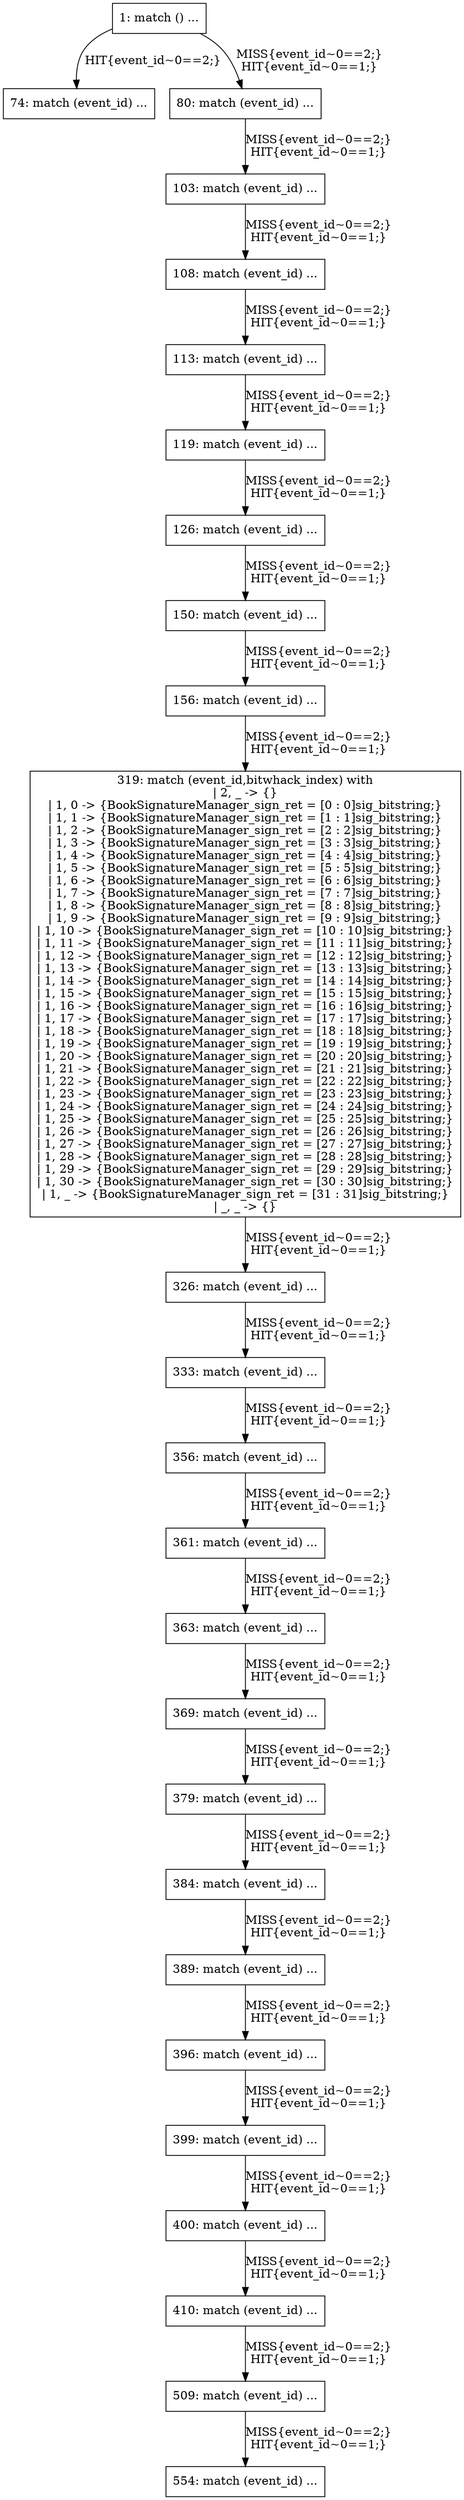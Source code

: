 digraph G {
  "1: match () ...
" [shape=box, ];
  "74: match (event_id) ...
" [shape=box, ];
  "80: match (event_id) ...
" [shape=box, ];
  "103: match (event_id) ...
" [shape=box, ];
  "108: match (event_id) ...
" [shape=box, ];
  "113: match (event_id) ...
" [shape=box, ];
  "119: match (event_id) ...
" [shape=box, ];
  "126: match (event_id) ...
" [shape=box, ];
  "150: match (event_id) ...
" [shape=box, ];
  "156: match (event_id) ...
" [shape=box, ];
  "319: match (event_id,bitwhack_index) with
| 2, _ -> {}
| 1, 0 -> {BookSignatureManager_sign_ret = [0 : 0]sig_bitstring;}
| 1, 1 -> {BookSignatureManager_sign_ret = [1 : 1]sig_bitstring;}
| 1, 2 -> {BookSignatureManager_sign_ret = [2 : 2]sig_bitstring;}
| 1, 3 -> {BookSignatureManager_sign_ret = [3 : 3]sig_bitstring;}
| 1, 4 -> {BookSignatureManager_sign_ret = [4 : 4]sig_bitstring;}
| 1, 5 -> {BookSignatureManager_sign_ret = [5 : 5]sig_bitstring;}
| 1, 6 -> {BookSignatureManager_sign_ret = [6 : 6]sig_bitstring;}
| 1, 7 -> {BookSignatureManager_sign_ret = [7 : 7]sig_bitstring;}
| 1, 8 -> {BookSignatureManager_sign_ret = [8 : 8]sig_bitstring;}
| 1, 9 -> {BookSignatureManager_sign_ret = [9 : 9]sig_bitstring;}
| 1, 10 -> {BookSignatureManager_sign_ret = [10 : 10]sig_bitstring;}
| 1, 11 -> {BookSignatureManager_sign_ret = [11 : 11]sig_bitstring;}
| 1, 12 -> {BookSignatureManager_sign_ret = [12 : 12]sig_bitstring;}
| 1, 13 -> {BookSignatureManager_sign_ret = [13 : 13]sig_bitstring;}
| 1, 14 -> {BookSignatureManager_sign_ret = [14 : 14]sig_bitstring;}
| 1, 15 -> {BookSignatureManager_sign_ret = [15 : 15]sig_bitstring;}
| 1, 16 -> {BookSignatureManager_sign_ret = [16 : 16]sig_bitstring;}
| 1, 17 -> {BookSignatureManager_sign_ret = [17 : 17]sig_bitstring;}
| 1, 18 -> {BookSignatureManager_sign_ret = [18 : 18]sig_bitstring;}
| 1, 19 -> {BookSignatureManager_sign_ret = [19 : 19]sig_bitstring;}
| 1, 20 -> {BookSignatureManager_sign_ret = [20 : 20]sig_bitstring;}
| 1, 21 -> {BookSignatureManager_sign_ret = [21 : 21]sig_bitstring;}
| 1, 22 -> {BookSignatureManager_sign_ret = [22 : 22]sig_bitstring;}
| 1, 23 -> {BookSignatureManager_sign_ret = [23 : 23]sig_bitstring;}
| 1, 24 -> {BookSignatureManager_sign_ret = [24 : 24]sig_bitstring;}
| 1, 25 -> {BookSignatureManager_sign_ret = [25 : 25]sig_bitstring;}
| 1, 26 -> {BookSignatureManager_sign_ret = [26 : 26]sig_bitstring;}
| 1, 27 -> {BookSignatureManager_sign_ret = [27 : 27]sig_bitstring;}
| 1, 28 -> {BookSignatureManager_sign_ret = [28 : 28]sig_bitstring;}
| 1, 29 -> {BookSignatureManager_sign_ret = [29 : 29]sig_bitstring;}
| 1, 30 -> {BookSignatureManager_sign_ret = [30 : 30]sig_bitstring;}
| 1, _ -> {BookSignatureManager_sign_ret = [31 : 31]sig_bitstring;}
| _, _ -> {}" [
  shape=box, ];
  "326: match (event_id) ...
" [shape=box, ];
  "333: match (event_id) ...
" [shape=box, ];
  "356: match (event_id) ...
" [shape=box, ];
  "361: match (event_id) ...
" [shape=box, ];
  "363: match (event_id) ...
" [shape=box, ];
  "369: match (event_id) ...
" [shape=box, ];
  "379: match (event_id) ...
" [shape=box, ];
  "384: match (event_id) ...
" [shape=box, ];
  "389: match (event_id) ...
" [shape=box, ];
  "396: match (event_id) ...
" [shape=box, ];
  "399: match (event_id) ...
" [shape=box, ];
  "400: match (event_id) ...
" [shape=box, ];
  "410: match (event_id) ...
" [shape=box, ];
  "509: match (event_id) ...
" [shape=box, ];
  "554: match (event_id) ...
" [shape=box, ];
  
  
  "1: match () ...
" -> "74: match (event_id) ...
" [label="HIT{event_id~0==2;}",
                                                     ];
  "1: match () ...
" -> "80: match (event_id) ...
" [label="MISS{event_id~0==2;}
HIT{event_id~0==1;}",
                                                     ];
  "80: match (event_id) ...
" -> "103: match (event_id) ...
" [label="MISS{event_id~0==2;}
HIT{event_id~0==1;}",
                                                               ];
  "103: match (event_id) ...
" -> "108: match (event_id) ...
" [label="MISS{event_id~0==2;}
HIT{event_id~0==1;}",
                                                                ];
  "108: match (event_id) ...
" -> "113: match (event_id) ...
" [label="MISS{event_id~0==2;}
HIT{event_id~0==1;}",
                                                                ];
  "113: match (event_id) ...
" -> "119: match (event_id) ...
" [label="MISS{event_id~0==2;}
HIT{event_id~0==1;}",
                                                                ];
  "119: match (event_id) ...
" -> "126: match (event_id) ...
" [label="MISS{event_id~0==2;}
HIT{event_id~0==1;}",
                                                                ];
  "126: match (event_id) ...
" -> "150: match (event_id) ...
" [label="MISS{event_id~0==2;}
HIT{event_id~0==1;}",
                                                                ];
  "150: match (event_id) ...
" -> "156: match (event_id) ...
" [label="MISS{event_id~0==2;}
HIT{event_id~0==1;}",
                                                                ];
  "156: match (event_id) ...
" -> "319: match (event_id,bitwhack_index) with
| 2, _ -> {}
| 1, 0 -> {BookSignatureManager_sign_ret = [0 : 0]sig_bitstring;}
| 1, 1 -> {BookSignatureManager_sign_ret = [1 : 1]sig_bitstring;}
| 1, 2 -> {BookSignatureManager_sign_ret = [2 : 2]sig_bitstring;}
| 1, 3 -> {BookSignatureManager_sign_ret = [3 : 3]sig_bitstring;}
| 1, 4 -> {BookSignatureManager_sign_ret = [4 : 4]sig_bitstring;}
| 1, 5 -> {BookSignatureManager_sign_ret = [5 : 5]sig_bitstring;}
| 1, 6 -> {BookSignatureManager_sign_ret = [6 : 6]sig_bitstring;}
| 1, 7 -> {BookSignatureManager_sign_ret = [7 : 7]sig_bitstring;}
| 1, 8 -> {BookSignatureManager_sign_ret = [8 : 8]sig_bitstring;}
| 1, 9 -> {BookSignatureManager_sign_ret = [9 : 9]sig_bitstring;}
| 1, 10 -> {BookSignatureManager_sign_ret = [10 : 10]sig_bitstring;}
| 1, 11 -> {BookSignatureManager_sign_ret = [11 : 11]sig_bitstring;}
| 1, 12 -> {BookSignatureManager_sign_ret = [12 : 12]sig_bitstring;}
| 1, 13 -> {BookSignatureManager_sign_ret = [13 : 13]sig_bitstring;}
| 1, 14 -> {BookSignatureManager_sign_ret = [14 : 14]sig_bitstring;}
| 1, 15 -> {BookSignatureManager_sign_ret = [15 : 15]sig_bitstring;}
| 1, 16 -> {BookSignatureManager_sign_ret = [16 : 16]sig_bitstring;}
| 1, 17 -> {BookSignatureManager_sign_ret = [17 : 17]sig_bitstring;}
| 1, 18 -> {BookSignatureManager_sign_ret = [18 : 18]sig_bitstring;}
| 1, 19 -> {BookSignatureManager_sign_ret = [19 : 19]sig_bitstring;}
| 1, 20 -> {BookSignatureManager_sign_ret = [20 : 20]sig_bitstring;}
| 1, 21 -> {BookSignatureManager_sign_ret = [21 : 21]sig_bitstring;}
| 1, 22 -> {BookSignatureManager_sign_ret = [22 : 22]sig_bitstring;}
| 1, 23 -> {BookSignatureManager_sign_ret = [23 : 23]sig_bitstring;}
| 1, 24 -> {BookSignatureManager_sign_ret = [24 : 24]sig_bitstring;}
| 1, 25 -> {BookSignatureManager_sign_ret = [25 : 25]sig_bitstring;}
| 1, 26 -> {BookSignatureManager_sign_ret = [26 : 26]sig_bitstring;}
| 1, 27 -> {BookSignatureManager_sign_ret = [27 : 27]sig_bitstring;}
| 1, 28 -> {BookSignatureManager_sign_ret = [28 : 28]sig_bitstring;}
| 1, 29 -> {BookSignatureManager_sign_ret = [29 : 29]sig_bitstring;}
| 1, 30 -> {BookSignatureManager_sign_ret = [30 : 30]sig_bitstring;}
| 1, _ -> {BookSignatureManager_sign_ret = [31 : 31]sig_bitstring;}
| _, _ -> {}" [
  label="MISS{event_id~0==2;}
HIT{event_id~0==1;}", ];
  "319: match (event_id,bitwhack_index) with
| 2, _ -> {}
| 1, 0 -> {BookSignatureManager_sign_ret = [0 : 0]sig_bitstring;}
| 1, 1 -> {BookSignatureManager_sign_ret = [1 : 1]sig_bitstring;}
| 1, 2 -> {BookSignatureManager_sign_ret = [2 : 2]sig_bitstring;}
| 1, 3 -> {BookSignatureManager_sign_ret = [3 : 3]sig_bitstring;}
| 1, 4 -> {BookSignatureManager_sign_ret = [4 : 4]sig_bitstring;}
| 1, 5 -> {BookSignatureManager_sign_ret = [5 : 5]sig_bitstring;}
| 1, 6 -> {BookSignatureManager_sign_ret = [6 : 6]sig_bitstring;}
| 1, 7 -> {BookSignatureManager_sign_ret = [7 : 7]sig_bitstring;}
| 1, 8 -> {BookSignatureManager_sign_ret = [8 : 8]sig_bitstring;}
| 1, 9 -> {BookSignatureManager_sign_ret = [9 : 9]sig_bitstring;}
| 1, 10 -> {BookSignatureManager_sign_ret = [10 : 10]sig_bitstring;}
| 1, 11 -> {BookSignatureManager_sign_ret = [11 : 11]sig_bitstring;}
| 1, 12 -> {BookSignatureManager_sign_ret = [12 : 12]sig_bitstring;}
| 1, 13 -> {BookSignatureManager_sign_ret = [13 : 13]sig_bitstring;}
| 1, 14 -> {BookSignatureManager_sign_ret = [14 : 14]sig_bitstring;}
| 1, 15 -> {BookSignatureManager_sign_ret = [15 : 15]sig_bitstring;}
| 1, 16 -> {BookSignatureManager_sign_ret = [16 : 16]sig_bitstring;}
| 1, 17 -> {BookSignatureManager_sign_ret = [17 : 17]sig_bitstring;}
| 1, 18 -> {BookSignatureManager_sign_ret = [18 : 18]sig_bitstring;}
| 1, 19 -> {BookSignatureManager_sign_ret = [19 : 19]sig_bitstring;}
| 1, 20 -> {BookSignatureManager_sign_ret = [20 : 20]sig_bitstring;}
| 1, 21 -> {BookSignatureManager_sign_ret = [21 : 21]sig_bitstring;}
| 1, 22 -> {BookSignatureManager_sign_ret = [22 : 22]sig_bitstring;}
| 1, 23 -> {BookSignatureManager_sign_ret = [23 : 23]sig_bitstring;}
| 1, 24 -> {BookSignatureManager_sign_ret = [24 : 24]sig_bitstring;}
| 1, 25 -> {BookSignatureManager_sign_ret = [25 : 25]sig_bitstring;}
| 1, 26 -> {BookSignatureManager_sign_ret = [26 : 26]sig_bitstring;}
| 1, 27 -> {BookSignatureManager_sign_ret = [27 : 27]sig_bitstring;}
| 1, 28 -> {BookSignatureManager_sign_ret = [28 : 28]sig_bitstring;}
| 1, 29 -> {BookSignatureManager_sign_ret = [29 : 29]sig_bitstring;}
| 1, 30 -> {BookSignatureManager_sign_ret = [30 : 30]sig_bitstring;}
| 1, _ -> {BookSignatureManager_sign_ret = [31 : 31]sig_bitstring;}
| _, _ -> {}" -> "326: match (event_id) ...
" [
  label="MISS{event_id~0==2;}
HIT{event_id~0==1;}", ];
  "326: match (event_id) ...
" -> "333: match (event_id) ...
" [label="MISS{event_id~0==2;}
HIT{event_id~0==1;}",
                                                                ];
  "333: match (event_id) ...
" -> "356: match (event_id) ...
" [label="MISS{event_id~0==2;}
HIT{event_id~0==1;}",
                                                                ];
  "356: match (event_id) ...
" -> "361: match (event_id) ...
" [label="MISS{event_id~0==2;}
HIT{event_id~0==1;}",
                                                                ];
  "361: match (event_id) ...
" -> "363: match (event_id) ...
" [label="MISS{event_id~0==2;}
HIT{event_id~0==1;}",
                                                                ];
  "363: match (event_id) ...
" -> "369: match (event_id) ...
" [label="MISS{event_id~0==2;}
HIT{event_id~0==1;}",
                                                                ];
  "369: match (event_id) ...
" -> "379: match (event_id) ...
" [label="MISS{event_id~0==2;}
HIT{event_id~0==1;}",
                                                                ];
  "379: match (event_id) ...
" -> "384: match (event_id) ...
" [label="MISS{event_id~0==2;}
HIT{event_id~0==1;}",
                                                                ];
  "384: match (event_id) ...
" -> "389: match (event_id) ...
" [label="MISS{event_id~0==2;}
HIT{event_id~0==1;}",
                                                                ];
  "389: match (event_id) ...
" -> "396: match (event_id) ...
" [label="MISS{event_id~0==2;}
HIT{event_id~0==1;}",
                                                                ];
  "396: match (event_id) ...
" -> "399: match (event_id) ...
" [label="MISS{event_id~0==2;}
HIT{event_id~0==1;}",
                                                                ];
  "399: match (event_id) ...
" -> "400: match (event_id) ...
" [label="MISS{event_id~0==2;}
HIT{event_id~0==1;}",
                                                                ];
  "400: match (event_id) ...
" -> "410: match (event_id) ...
" [label="MISS{event_id~0==2;}
HIT{event_id~0==1;}",
                                                                ];
  "410: match (event_id) ...
" -> "509: match (event_id) ...
" [label="MISS{event_id~0==2;}
HIT{event_id~0==1;}",
                                                                ];
  "509: match (event_id) ...
" -> "554: match (event_id) ...
" [label="MISS{event_id~0==2;}
HIT{event_id~0==1;}",
                                                                ];
  
  }